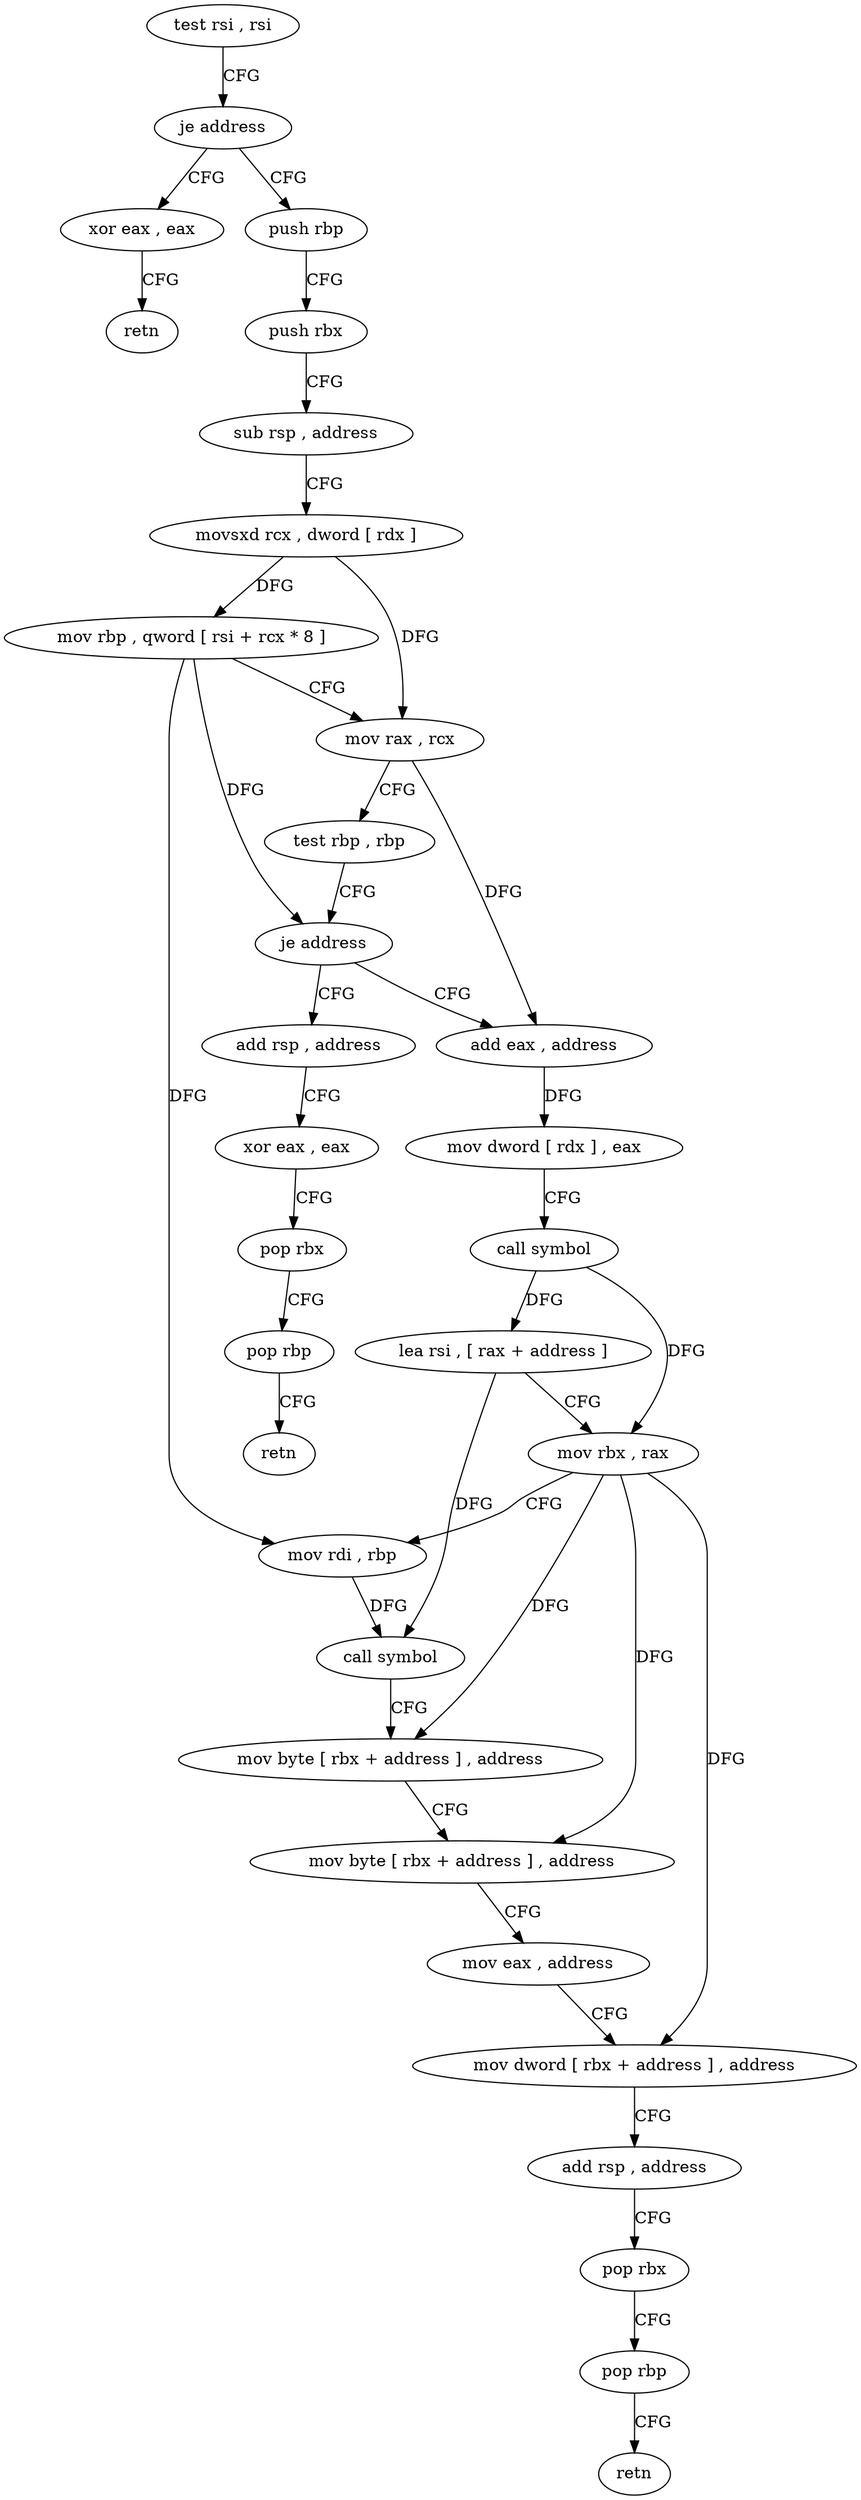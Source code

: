 digraph "func" {
"4247376" [label = "test rsi , rsi" ]
"4247379" [label = "je address" ]
"4247456" [label = "xor eax , eax" ]
"4247381" [label = "push rbp" ]
"4247458" [label = "retn" ]
"4247382" [label = "push rbx" ]
"4247383" [label = "sub rsp , address" ]
"4247387" [label = "movsxd rcx , dword [ rdx ]" ]
"4247390" [label = "mov rbp , qword [ rsi + rcx * 8 ]" ]
"4247394" [label = "mov rax , rcx" ]
"4247397" [label = "test rbp , rbp" ]
"4247400" [label = "je address" ]
"4247464" [label = "add rsp , address" ]
"4247402" [label = "add eax , address" ]
"4247468" [label = "xor eax , eax" ]
"4247470" [label = "pop rbx" ]
"4247471" [label = "pop rbp" ]
"4247472" [label = "retn" ]
"4247405" [label = "mov dword [ rdx ] , eax" ]
"4247407" [label = "call symbol" ]
"4247412" [label = "lea rsi , [ rax + address ]" ]
"4247416" [label = "mov rbx , rax" ]
"4247419" [label = "mov rdi , rbp" ]
"4247422" [label = "call symbol" ]
"4247427" [label = "mov byte [ rbx + address ] , address" ]
"4247431" [label = "mov byte [ rbx + address ] , address" ]
"4247435" [label = "mov eax , address" ]
"4247440" [label = "mov dword [ rbx + address ] , address" ]
"4247447" [label = "add rsp , address" ]
"4247451" [label = "pop rbx" ]
"4247452" [label = "pop rbp" ]
"4247453" [label = "retn" ]
"4247376" -> "4247379" [ label = "CFG" ]
"4247379" -> "4247456" [ label = "CFG" ]
"4247379" -> "4247381" [ label = "CFG" ]
"4247456" -> "4247458" [ label = "CFG" ]
"4247381" -> "4247382" [ label = "CFG" ]
"4247382" -> "4247383" [ label = "CFG" ]
"4247383" -> "4247387" [ label = "CFG" ]
"4247387" -> "4247390" [ label = "DFG" ]
"4247387" -> "4247394" [ label = "DFG" ]
"4247390" -> "4247394" [ label = "CFG" ]
"4247390" -> "4247400" [ label = "DFG" ]
"4247390" -> "4247419" [ label = "DFG" ]
"4247394" -> "4247397" [ label = "CFG" ]
"4247394" -> "4247402" [ label = "DFG" ]
"4247397" -> "4247400" [ label = "CFG" ]
"4247400" -> "4247464" [ label = "CFG" ]
"4247400" -> "4247402" [ label = "CFG" ]
"4247464" -> "4247468" [ label = "CFG" ]
"4247402" -> "4247405" [ label = "DFG" ]
"4247468" -> "4247470" [ label = "CFG" ]
"4247470" -> "4247471" [ label = "CFG" ]
"4247471" -> "4247472" [ label = "CFG" ]
"4247405" -> "4247407" [ label = "CFG" ]
"4247407" -> "4247412" [ label = "DFG" ]
"4247407" -> "4247416" [ label = "DFG" ]
"4247412" -> "4247416" [ label = "CFG" ]
"4247412" -> "4247422" [ label = "DFG" ]
"4247416" -> "4247419" [ label = "CFG" ]
"4247416" -> "4247427" [ label = "DFG" ]
"4247416" -> "4247431" [ label = "DFG" ]
"4247416" -> "4247440" [ label = "DFG" ]
"4247419" -> "4247422" [ label = "DFG" ]
"4247422" -> "4247427" [ label = "CFG" ]
"4247427" -> "4247431" [ label = "CFG" ]
"4247431" -> "4247435" [ label = "CFG" ]
"4247435" -> "4247440" [ label = "CFG" ]
"4247440" -> "4247447" [ label = "CFG" ]
"4247447" -> "4247451" [ label = "CFG" ]
"4247451" -> "4247452" [ label = "CFG" ]
"4247452" -> "4247453" [ label = "CFG" ]
}
